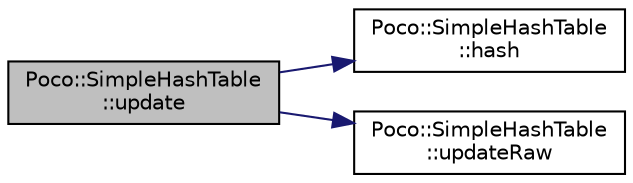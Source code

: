 digraph "Poco::SimpleHashTable::update"
{
 // LATEX_PDF_SIZE
  edge [fontname="Helvetica",fontsize="10",labelfontname="Helvetica",labelfontsize="10"];
  node [fontname="Helvetica",fontsize="10",shape=record];
  rankdir="LR";
  Node1 [label="Poco::SimpleHashTable\l::update",height=0.2,width=0.4,color="black", fillcolor="grey75", style="filled", fontcolor="black",tooltip=" "];
  Node1 -> Node2 [color="midnightblue",fontsize="10",style="solid"];
  Node2 [label="Poco::SimpleHashTable\l::hash",height=0.2,width=0.4,color="black", fillcolor="white", style="filled",URL="$classPoco_1_1SimpleHashTable.html#a9eab7cbd588fbdd1c1e99089c1f2327e",tooltip=" "];
  Node1 -> Node3 [color="midnightblue",fontsize="10",style="solid"];
  Node3 [label="Poco::SimpleHashTable\l::updateRaw",height=0.2,width=0.4,color="black", fillcolor="white", style="filled",URL="$classPoco_1_1SimpleHashTable.html#a01f8a1f065ebf48a53095ea537550b16",tooltip=" "];
}

